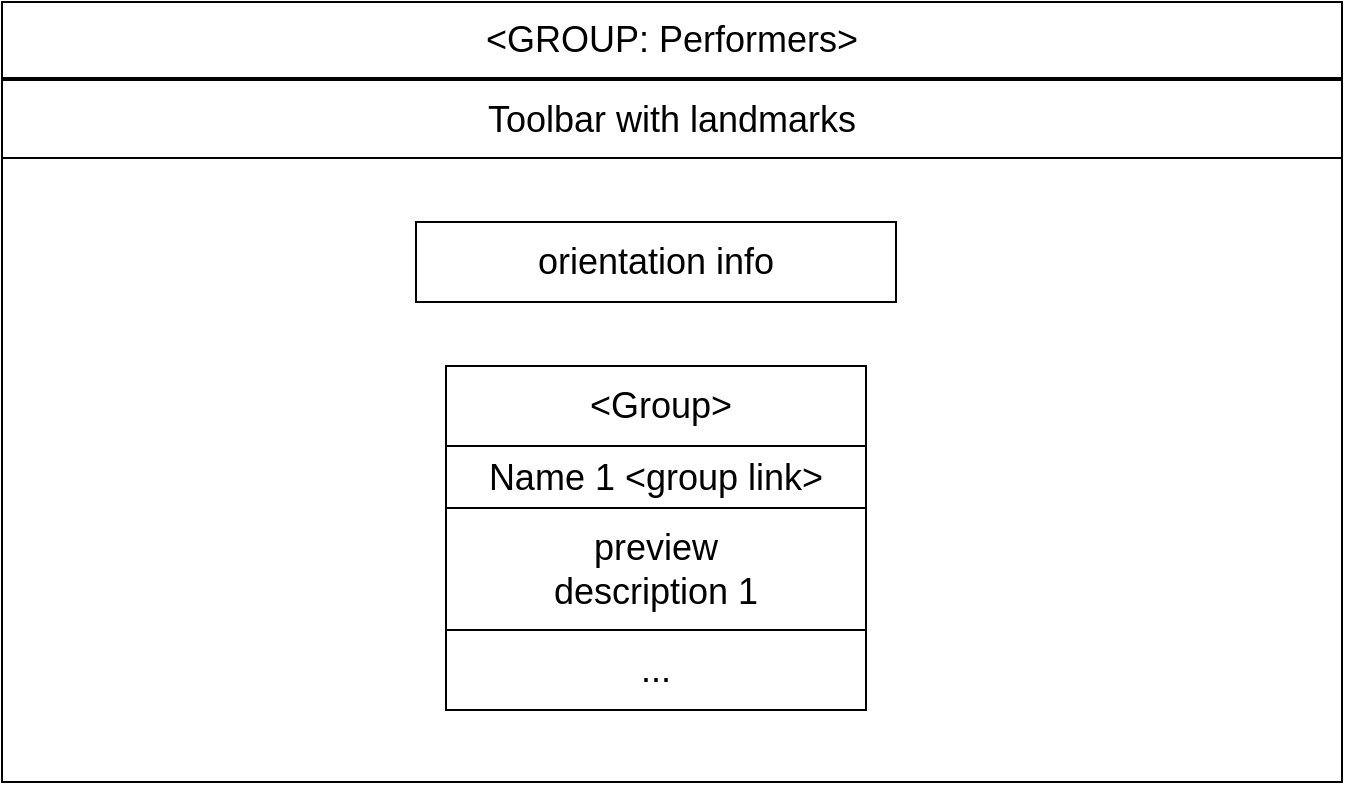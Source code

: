 <mxfile version="10.9.5" type="device"><diagram id="u9o09Kq5SHA_BDpGMf4i" name="Page-1"><mxGraphModel dx="1264" dy="595" grid="1" gridSize="10" guides="1" tooltips="1" connect="1" arrows="1" fold="1" page="1" pageScale="1" pageWidth="827" pageHeight="1169" math="0" shadow="0"><root><mxCell id="0"/><mxCell id="1" parent="0"/><mxCell id="jcGAWVzo7ZWAxNOnF3j5-1" value="" style="rounded=0;whiteSpace=wrap;html=1;" parent="1" vertex="1"><mxGeometry x="78" y="20" width="670" height="390" as="geometry"/></mxCell><mxCell id="jcGAWVzo7ZWAxNOnF3j5-3" value="&lt;div style=&quot;text-align: left ; font-size: 18px&quot;&gt;&lt;span&gt;&amp;lt;GROUP: Performers&amp;gt;&lt;/span&gt;&lt;br&gt;&lt;/div&gt;" style="rounded=0;whiteSpace=wrap;html=1;fontSize=18;" parent="1" vertex="1"><mxGeometry x="78" y="20" width="670" height="38" as="geometry"/></mxCell><mxCell id="jcGAWVzo7ZWAxNOnF3j5-5" value="Toolbar with landmarks" style="rounded=0;whiteSpace=wrap;html=1;fontSize=18;" parent="1" vertex="1"><mxGeometry x="78" y="59" width="670" height="39" as="geometry"/></mxCell><mxCell id="jcGAWVzo7ZWAxNOnF3j5-7" value="orientation info" style="rounded=0;whiteSpace=wrap;html=1;fontSize=18;" parent="1" vertex="1"><mxGeometry x="285" y="130" width="240" height="40" as="geometry"/></mxCell><mxCell id="I6K7dgTUFZ7vqpdYz0E--1" value="preview&lt;br&gt;description 1" style="rounded=0;whiteSpace=wrap;html=1;fontSize=18;" parent="1" vertex="1"><mxGeometry x="300" y="273" width="210" height="61" as="geometry"/></mxCell><mxCell id="I6K7dgTUFZ7vqpdYz0E--3" value="&amp;nbsp;&amp;lt;Group&amp;gt;" style="rounded=0;whiteSpace=wrap;html=1;fontSize=18;" parent="1" vertex="1"><mxGeometry x="300" y="202" width="210" height="40" as="geometry"/></mxCell><mxCell id="I6K7dgTUFZ7vqpdYz0E--7" value="..." style="rounded=0;whiteSpace=wrap;html=1;fontSize=18;" parent="1" vertex="1"><mxGeometry x="300" y="334" width="210" height="40" as="geometry"/></mxCell><mxCell id="NPIA48rZIlY9v4HiyI_e-1" value="Name 1 &amp;lt;group link&amp;gt;" style="rounded=0;whiteSpace=wrap;html=1;fontSize=18;" parent="1" vertex="1"><mxGeometry x="300" y="242" width="210" height="31" as="geometry"/></mxCell></root></mxGraphModel></diagram></mxfile>